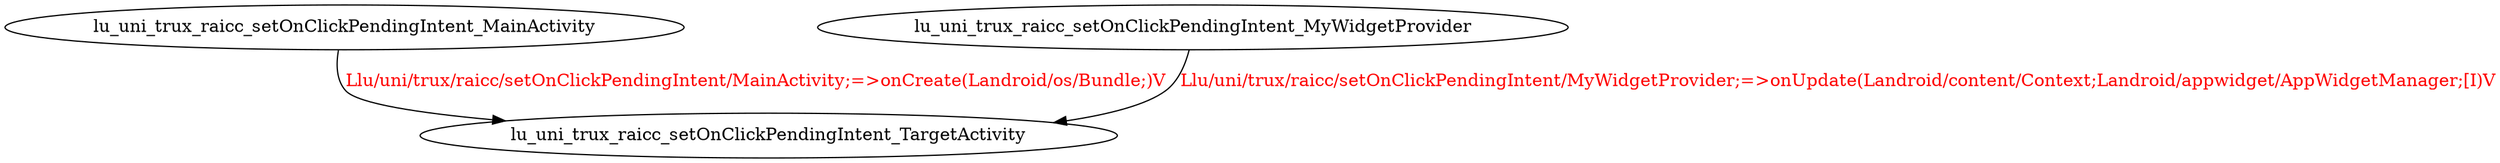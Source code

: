 digraph G {
lu_uni_trux_raicc_setOnClickPendingIntent_MainActivity -> lu_uni_trux_raicc_setOnClickPendingIntent_TargetActivity [label="Llu/uni/trux/raicc/setOnClickPendingIntent/MainActivity;=>onCreate(Landroid/os/Bundle;)V", fontcolor="red"];
lu_uni_trux_raicc_setOnClickPendingIntent_MyWidgetProvider -> lu_uni_trux_raicc_setOnClickPendingIntent_TargetActivity [label="Llu/uni/trux/raicc/setOnClickPendingIntent/MyWidgetProvider;=>onUpdate(Landroid/content/Context;Landroid/appwidget/AppWidgetManager;[I)V", fontcolor="red"];
}